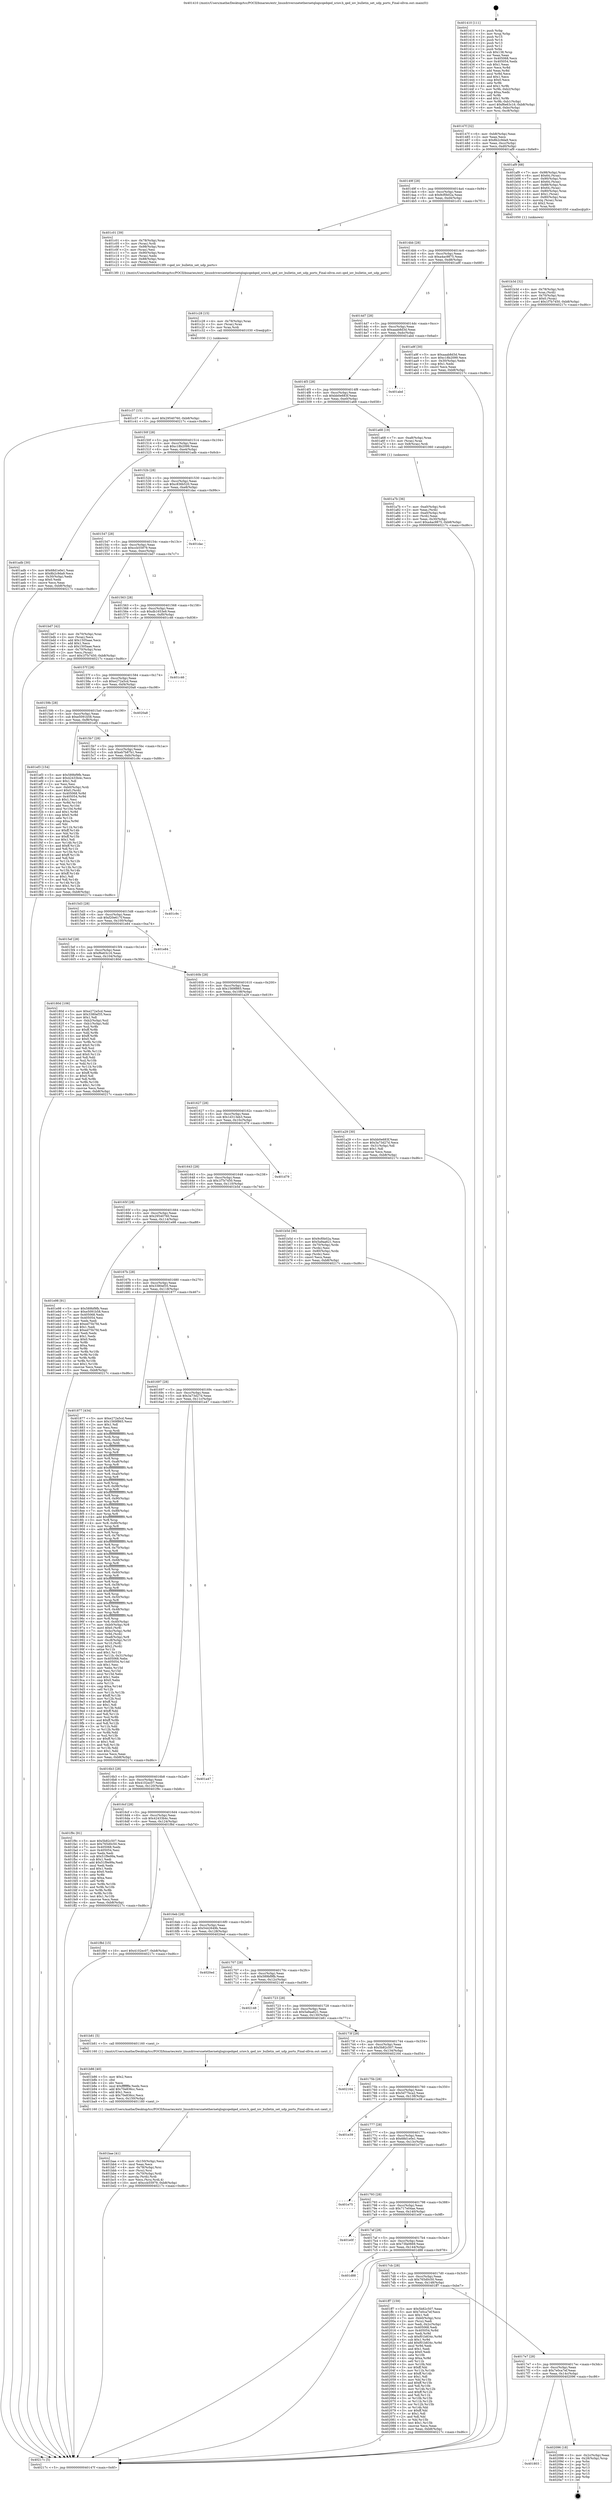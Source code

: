 digraph "0x401410" {
  label = "0x401410 (/mnt/c/Users/mathe/Desktop/tcc/POCII/binaries/extr_linuxdriversnetethernetqlogicqedqed_sriov.h_qed_iov_bulletin_set_udp_ports_Final-ollvm.out::main(0))"
  labelloc = "t"
  node[shape=record]

  Entry [label="",width=0.3,height=0.3,shape=circle,fillcolor=black,style=filled]
  "0x40147f" [label="{
     0x40147f [32]\l
     | [instrs]\l
     &nbsp;&nbsp;0x40147f \<+6\>: mov -0xb8(%rbp),%eax\l
     &nbsp;&nbsp;0x401485 \<+2\>: mov %eax,%ecx\l
     &nbsp;&nbsp;0x401487 \<+6\>: sub $0x8b2c9da9,%ecx\l
     &nbsp;&nbsp;0x40148d \<+6\>: mov %eax,-0xcc(%rbp)\l
     &nbsp;&nbsp;0x401493 \<+6\>: mov %ecx,-0xd0(%rbp)\l
     &nbsp;&nbsp;0x401499 \<+6\>: je 0000000000401af9 \<main+0x6e9\>\l
  }"]
  "0x401af9" [label="{
     0x401af9 [68]\l
     | [instrs]\l
     &nbsp;&nbsp;0x401af9 \<+7\>: mov -0x98(%rbp),%rax\l
     &nbsp;&nbsp;0x401b00 \<+6\>: movl $0x64,(%rax)\l
     &nbsp;&nbsp;0x401b06 \<+7\>: mov -0x90(%rbp),%rax\l
     &nbsp;&nbsp;0x401b0d \<+6\>: movl $0x64,(%rax)\l
     &nbsp;&nbsp;0x401b13 \<+7\>: mov -0x88(%rbp),%rax\l
     &nbsp;&nbsp;0x401b1a \<+6\>: movl $0x64,(%rax)\l
     &nbsp;&nbsp;0x401b20 \<+4\>: mov -0x80(%rbp),%rax\l
     &nbsp;&nbsp;0x401b24 \<+6\>: movl $0x1,(%rax)\l
     &nbsp;&nbsp;0x401b2a \<+4\>: mov -0x80(%rbp),%rax\l
     &nbsp;&nbsp;0x401b2e \<+3\>: movslq (%rax),%rax\l
     &nbsp;&nbsp;0x401b31 \<+4\>: shl $0x2,%rax\l
     &nbsp;&nbsp;0x401b35 \<+3\>: mov %rax,%rdi\l
     &nbsp;&nbsp;0x401b38 \<+5\>: call 0000000000401050 \<malloc@plt\>\l
     | [calls]\l
     &nbsp;&nbsp;0x401050 \{1\} (unknown)\l
  }"]
  "0x40149f" [label="{
     0x40149f [28]\l
     | [instrs]\l
     &nbsp;&nbsp;0x40149f \<+5\>: jmp 00000000004014a4 \<main+0x94\>\l
     &nbsp;&nbsp;0x4014a4 \<+6\>: mov -0xcc(%rbp),%eax\l
     &nbsp;&nbsp;0x4014aa \<+5\>: sub $0x9cf0b02a,%eax\l
     &nbsp;&nbsp;0x4014af \<+6\>: mov %eax,-0xd4(%rbp)\l
     &nbsp;&nbsp;0x4014b5 \<+6\>: je 0000000000401c01 \<main+0x7f1\>\l
  }"]
  Exit [label="",width=0.3,height=0.3,shape=circle,fillcolor=black,style=filled,peripheries=2]
  "0x401c01" [label="{
     0x401c01 [39]\l
     | [instrs]\l
     &nbsp;&nbsp;0x401c01 \<+4\>: mov -0x78(%rbp),%rax\l
     &nbsp;&nbsp;0x401c05 \<+3\>: mov (%rax),%rdi\l
     &nbsp;&nbsp;0x401c08 \<+7\>: mov -0x98(%rbp),%rax\l
     &nbsp;&nbsp;0x401c0f \<+2\>: mov (%rax),%esi\l
     &nbsp;&nbsp;0x401c11 \<+7\>: mov -0x90(%rbp),%rax\l
     &nbsp;&nbsp;0x401c18 \<+2\>: mov (%rax),%edx\l
     &nbsp;&nbsp;0x401c1a \<+7\>: mov -0x88(%rbp),%rax\l
     &nbsp;&nbsp;0x401c21 \<+2\>: mov (%rax),%ecx\l
     &nbsp;&nbsp;0x401c23 \<+5\>: call 00000000004013f0 \<qed_iov_bulletin_set_udp_ports\>\l
     | [calls]\l
     &nbsp;&nbsp;0x4013f0 \{1\} (/mnt/c/Users/mathe/Desktop/tcc/POCII/binaries/extr_linuxdriversnetethernetqlogicqedqed_sriov.h_qed_iov_bulletin_set_udp_ports_Final-ollvm.out::qed_iov_bulletin_set_udp_ports)\l
  }"]
  "0x4014bb" [label="{
     0x4014bb [28]\l
     | [instrs]\l
     &nbsp;&nbsp;0x4014bb \<+5\>: jmp 00000000004014c0 \<main+0xb0\>\l
     &nbsp;&nbsp;0x4014c0 \<+6\>: mov -0xcc(%rbp),%eax\l
     &nbsp;&nbsp;0x4014c6 \<+5\>: sub $0xa4ac9875,%eax\l
     &nbsp;&nbsp;0x4014cb \<+6\>: mov %eax,-0xd8(%rbp)\l
     &nbsp;&nbsp;0x4014d1 \<+6\>: je 0000000000401a9f \<main+0x68f\>\l
  }"]
  "0x401803" [label="{
     0x401803\l
  }", style=dashed]
  "0x401a9f" [label="{
     0x401a9f [30]\l
     | [instrs]\l
     &nbsp;&nbsp;0x401a9f \<+5\>: mov $0xaaab8d3d,%eax\l
     &nbsp;&nbsp;0x401aa4 \<+5\>: mov $0xc18b2099,%ecx\l
     &nbsp;&nbsp;0x401aa9 \<+3\>: mov -0x30(%rbp),%edx\l
     &nbsp;&nbsp;0x401aac \<+3\>: cmp $0x1,%edx\l
     &nbsp;&nbsp;0x401aaf \<+3\>: cmovl %ecx,%eax\l
     &nbsp;&nbsp;0x401ab2 \<+6\>: mov %eax,-0xb8(%rbp)\l
     &nbsp;&nbsp;0x401ab8 \<+5\>: jmp 000000000040217c \<main+0xd6c\>\l
  }"]
  "0x4014d7" [label="{
     0x4014d7 [28]\l
     | [instrs]\l
     &nbsp;&nbsp;0x4014d7 \<+5\>: jmp 00000000004014dc \<main+0xcc\>\l
     &nbsp;&nbsp;0x4014dc \<+6\>: mov -0xcc(%rbp),%eax\l
     &nbsp;&nbsp;0x4014e2 \<+5\>: sub $0xaaab8d3d,%eax\l
     &nbsp;&nbsp;0x4014e7 \<+6\>: mov %eax,-0xdc(%rbp)\l
     &nbsp;&nbsp;0x4014ed \<+6\>: je 0000000000401abd \<main+0x6ad\>\l
  }"]
  "0x402096" [label="{
     0x402096 [18]\l
     | [instrs]\l
     &nbsp;&nbsp;0x402096 \<+3\>: mov -0x2c(%rbp),%eax\l
     &nbsp;&nbsp;0x402099 \<+4\>: lea -0x28(%rbp),%rsp\l
     &nbsp;&nbsp;0x40209d \<+1\>: pop %rbx\l
     &nbsp;&nbsp;0x40209e \<+2\>: pop %r12\l
     &nbsp;&nbsp;0x4020a0 \<+2\>: pop %r13\l
     &nbsp;&nbsp;0x4020a2 \<+2\>: pop %r14\l
     &nbsp;&nbsp;0x4020a4 \<+2\>: pop %r15\l
     &nbsp;&nbsp;0x4020a6 \<+1\>: pop %rbp\l
     &nbsp;&nbsp;0x4020a7 \<+1\>: ret\l
  }"]
  "0x401abd" [label="{
     0x401abd\l
  }", style=dashed]
  "0x4014f3" [label="{
     0x4014f3 [28]\l
     | [instrs]\l
     &nbsp;&nbsp;0x4014f3 \<+5\>: jmp 00000000004014f8 \<main+0xe8\>\l
     &nbsp;&nbsp;0x4014f8 \<+6\>: mov -0xcc(%rbp),%eax\l
     &nbsp;&nbsp;0x4014fe \<+5\>: sub $0xbb0e683f,%eax\l
     &nbsp;&nbsp;0x401503 \<+6\>: mov %eax,-0xe0(%rbp)\l
     &nbsp;&nbsp;0x401509 \<+6\>: je 0000000000401a68 \<main+0x658\>\l
  }"]
  "0x4017e7" [label="{
     0x4017e7 [28]\l
     | [instrs]\l
     &nbsp;&nbsp;0x4017e7 \<+5\>: jmp 00000000004017ec \<main+0x3dc\>\l
     &nbsp;&nbsp;0x4017ec \<+6\>: mov -0xcc(%rbp),%eax\l
     &nbsp;&nbsp;0x4017f2 \<+5\>: sub $0x7e0ca7ef,%eax\l
     &nbsp;&nbsp;0x4017f7 \<+6\>: mov %eax,-0x14c(%rbp)\l
     &nbsp;&nbsp;0x4017fd \<+6\>: je 0000000000402096 \<main+0xc86\>\l
  }"]
  "0x401a68" [label="{
     0x401a68 [19]\l
     | [instrs]\l
     &nbsp;&nbsp;0x401a68 \<+7\>: mov -0xa8(%rbp),%rax\l
     &nbsp;&nbsp;0x401a6f \<+3\>: mov (%rax),%rax\l
     &nbsp;&nbsp;0x401a72 \<+4\>: mov 0x8(%rax),%rdi\l
     &nbsp;&nbsp;0x401a76 \<+5\>: call 0000000000401060 \<atoi@plt\>\l
     | [calls]\l
     &nbsp;&nbsp;0x401060 \{1\} (unknown)\l
  }"]
  "0x40150f" [label="{
     0x40150f [28]\l
     | [instrs]\l
     &nbsp;&nbsp;0x40150f \<+5\>: jmp 0000000000401514 \<main+0x104\>\l
     &nbsp;&nbsp;0x401514 \<+6\>: mov -0xcc(%rbp),%eax\l
     &nbsp;&nbsp;0x40151a \<+5\>: sub $0xc18b2099,%eax\l
     &nbsp;&nbsp;0x40151f \<+6\>: mov %eax,-0xe4(%rbp)\l
     &nbsp;&nbsp;0x401525 \<+6\>: je 0000000000401adb \<main+0x6cb\>\l
  }"]
  "0x401ff7" [label="{
     0x401ff7 [159]\l
     | [instrs]\l
     &nbsp;&nbsp;0x401ff7 \<+5\>: mov $0x5b82c507,%eax\l
     &nbsp;&nbsp;0x401ffc \<+5\>: mov $0x7e0ca7ef,%ecx\l
     &nbsp;&nbsp;0x402001 \<+2\>: mov $0x1,%dl\l
     &nbsp;&nbsp;0x402003 \<+7\>: mov -0xb0(%rbp),%rsi\l
     &nbsp;&nbsp;0x40200a \<+2\>: mov (%rsi),%edi\l
     &nbsp;&nbsp;0x40200c \<+3\>: mov %edi,-0x2c(%rbp)\l
     &nbsp;&nbsp;0x40200f \<+7\>: mov 0x405068,%edi\l
     &nbsp;&nbsp;0x402016 \<+8\>: mov 0x405054,%r8d\l
     &nbsp;&nbsp;0x40201e \<+3\>: mov %edi,%r9d\l
     &nbsp;&nbsp;0x402021 \<+7\>: sub $0xf01b834c,%r9d\l
     &nbsp;&nbsp;0x402028 \<+4\>: sub $0x1,%r9d\l
     &nbsp;&nbsp;0x40202c \<+7\>: add $0xf01b834c,%r9d\l
     &nbsp;&nbsp;0x402033 \<+4\>: imul %r9d,%edi\l
     &nbsp;&nbsp;0x402037 \<+3\>: and $0x1,%edi\l
     &nbsp;&nbsp;0x40203a \<+3\>: cmp $0x0,%edi\l
     &nbsp;&nbsp;0x40203d \<+4\>: sete %r10b\l
     &nbsp;&nbsp;0x402041 \<+4\>: cmp $0xa,%r8d\l
     &nbsp;&nbsp;0x402045 \<+4\>: setl %r11b\l
     &nbsp;&nbsp;0x402049 \<+3\>: mov %r10b,%bl\l
     &nbsp;&nbsp;0x40204c \<+3\>: xor $0xff,%bl\l
     &nbsp;&nbsp;0x40204f \<+3\>: mov %r11b,%r14b\l
     &nbsp;&nbsp;0x402052 \<+4\>: xor $0xff,%r14b\l
     &nbsp;&nbsp;0x402056 \<+3\>: xor $0x1,%dl\l
     &nbsp;&nbsp;0x402059 \<+3\>: mov %bl,%r15b\l
     &nbsp;&nbsp;0x40205c \<+4\>: and $0xff,%r15b\l
     &nbsp;&nbsp;0x402060 \<+3\>: and %dl,%r10b\l
     &nbsp;&nbsp;0x402063 \<+3\>: mov %r14b,%r12b\l
     &nbsp;&nbsp;0x402066 \<+4\>: and $0xff,%r12b\l
     &nbsp;&nbsp;0x40206a \<+3\>: and %dl,%r11b\l
     &nbsp;&nbsp;0x40206d \<+3\>: or %r10b,%r15b\l
     &nbsp;&nbsp;0x402070 \<+3\>: or %r11b,%r12b\l
     &nbsp;&nbsp;0x402073 \<+3\>: xor %r12b,%r15b\l
     &nbsp;&nbsp;0x402076 \<+3\>: or %r14b,%bl\l
     &nbsp;&nbsp;0x402079 \<+3\>: xor $0xff,%bl\l
     &nbsp;&nbsp;0x40207c \<+3\>: or $0x1,%dl\l
     &nbsp;&nbsp;0x40207f \<+2\>: and %dl,%bl\l
     &nbsp;&nbsp;0x402081 \<+3\>: or %bl,%r15b\l
     &nbsp;&nbsp;0x402084 \<+4\>: test $0x1,%r15b\l
     &nbsp;&nbsp;0x402088 \<+3\>: cmovne %ecx,%eax\l
     &nbsp;&nbsp;0x40208b \<+6\>: mov %eax,-0xb8(%rbp)\l
     &nbsp;&nbsp;0x402091 \<+5\>: jmp 000000000040217c \<main+0xd6c\>\l
  }"]
  "0x401adb" [label="{
     0x401adb [30]\l
     | [instrs]\l
     &nbsp;&nbsp;0x401adb \<+5\>: mov $0x68d1e0e1,%eax\l
     &nbsp;&nbsp;0x401ae0 \<+5\>: mov $0x8b2c9da9,%ecx\l
     &nbsp;&nbsp;0x401ae5 \<+3\>: mov -0x30(%rbp),%edx\l
     &nbsp;&nbsp;0x401ae8 \<+3\>: cmp $0x0,%edx\l
     &nbsp;&nbsp;0x401aeb \<+3\>: cmove %ecx,%eax\l
     &nbsp;&nbsp;0x401aee \<+6\>: mov %eax,-0xb8(%rbp)\l
     &nbsp;&nbsp;0x401af4 \<+5\>: jmp 000000000040217c \<main+0xd6c\>\l
  }"]
  "0x40152b" [label="{
     0x40152b [28]\l
     | [instrs]\l
     &nbsp;&nbsp;0x40152b \<+5\>: jmp 0000000000401530 \<main+0x120\>\l
     &nbsp;&nbsp;0x401530 \<+6\>: mov -0xcc(%rbp),%eax\l
     &nbsp;&nbsp;0x401536 \<+5\>: sub $0xc836b520,%eax\l
     &nbsp;&nbsp;0x40153b \<+6\>: mov %eax,-0xe8(%rbp)\l
     &nbsp;&nbsp;0x401541 \<+6\>: je 0000000000401dac \<main+0x99c\>\l
  }"]
  "0x4017cb" [label="{
     0x4017cb [28]\l
     | [instrs]\l
     &nbsp;&nbsp;0x4017cb \<+5\>: jmp 00000000004017d0 \<main+0x3c0\>\l
     &nbsp;&nbsp;0x4017d0 \<+6\>: mov -0xcc(%rbp),%eax\l
     &nbsp;&nbsp;0x4017d6 \<+5\>: sub $0x765d0c50,%eax\l
     &nbsp;&nbsp;0x4017db \<+6\>: mov %eax,-0x148(%rbp)\l
     &nbsp;&nbsp;0x4017e1 \<+6\>: je 0000000000401ff7 \<main+0xbe7\>\l
  }"]
  "0x401dac" [label="{
     0x401dac\l
  }", style=dashed]
  "0x401547" [label="{
     0x401547 [28]\l
     | [instrs]\l
     &nbsp;&nbsp;0x401547 \<+5\>: jmp 000000000040154c \<main+0x13c\>\l
     &nbsp;&nbsp;0x40154c \<+6\>: mov -0xcc(%rbp),%eax\l
     &nbsp;&nbsp;0x401552 \<+5\>: sub $0xccb55979,%eax\l
     &nbsp;&nbsp;0x401557 \<+6\>: mov %eax,-0xec(%rbp)\l
     &nbsp;&nbsp;0x40155d \<+6\>: je 0000000000401bd7 \<main+0x7c7\>\l
  }"]
  "0x401d88" [label="{
     0x401d88\l
  }", style=dashed]
  "0x401bd7" [label="{
     0x401bd7 [42]\l
     | [instrs]\l
     &nbsp;&nbsp;0x401bd7 \<+4\>: mov -0x70(%rbp),%rax\l
     &nbsp;&nbsp;0x401bdb \<+2\>: mov (%rax),%ecx\l
     &nbsp;&nbsp;0x401bdd \<+6\>: add $0x1505aae,%ecx\l
     &nbsp;&nbsp;0x401be3 \<+3\>: add $0x1,%ecx\l
     &nbsp;&nbsp;0x401be6 \<+6\>: sub $0x1505aae,%ecx\l
     &nbsp;&nbsp;0x401bec \<+4\>: mov -0x70(%rbp),%rax\l
     &nbsp;&nbsp;0x401bf0 \<+2\>: mov %ecx,(%rax)\l
     &nbsp;&nbsp;0x401bf2 \<+10\>: movl $0x1f7b7450,-0xb8(%rbp)\l
     &nbsp;&nbsp;0x401bfc \<+5\>: jmp 000000000040217c \<main+0xd6c\>\l
  }"]
  "0x401563" [label="{
     0x401563 [28]\l
     | [instrs]\l
     &nbsp;&nbsp;0x401563 \<+5\>: jmp 0000000000401568 \<main+0x158\>\l
     &nbsp;&nbsp;0x401568 \<+6\>: mov -0xcc(%rbp),%eax\l
     &nbsp;&nbsp;0x40156e \<+5\>: sub $0xdb1653e9,%eax\l
     &nbsp;&nbsp;0x401573 \<+6\>: mov %eax,-0xf0(%rbp)\l
     &nbsp;&nbsp;0x401579 \<+6\>: je 0000000000401c46 \<main+0x836\>\l
  }"]
  "0x4017af" [label="{
     0x4017af [28]\l
     | [instrs]\l
     &nbsp;&nbsp;0x4017af \<+5\>: jmp 00000000004017b4 \<main+0x3a4\>\l
     &nbsp;&nbsp;0x4017b4 \<+6\>: mov -0xcc(%rbp),%eax\l
     &nbsp;&nbsp;0x4017ba \<+5\>: sub $0x73fa0669,%eax\l
     &nbsp;&nbsp;0x4017bf \<+6\>: mov %eax,-0x144(%rbp)\l
     &nbsp;&nbsp;0x4017c5 \<+6\>: je 0000000000401d88 \<main+0x978\>\l
  }"]
  "0x401c46" [label="{
     0x401c46\l
  }", style=dashed]
  "0x40157f" [label="{
     0x40157f [28]\l
     | [instrs]\l
     &nbsp;&nbsp;0x40157f \<+5\>: jmp 0000000000401584 \<main+0x174\>\l
     &nbsp;&nbsp;0x401584 \<+6\>: mov -0xcc(%rbp),%eax\l
     &nbsp;&nbsp;0x40158a \<+5\>: sub $0xe272a5cd,%eax\l
     &nbsp;&nbsp;0x40158f \<+6\>: mov %eax,-0xf4(%rbp)\l
     &nbsp;&nbsp;0x401595 \<+6\>: je 00000000004020a8 \<main+0xc98\>\l
  }"]
  "0x401e0f" [label="{
     0x401e0f\l
  }", style=dashed]
  "0x4020a8" [label="{
     0x4020a8\l
  }", style=dashed]
  "0x40159b" [label="{
     0x40159b [28]\l
     | [instrs]\l
     &nbsp;&nbsp;0x40159b \<+5\>: jmp 00000000004015a0 \<main+0x190\>\l
     &nbsp;&nbsp;0x4015a0 \<+6\>: mov -0xcc(%rbp),%eax\l
     &nbsp;&nbsp;0x4015a6 \<+5\>: sub $0xe5091b58,%eax\l
     &nbsp;&nbsp;0x4015ab \<+6\>: mov %eax,-0xf8(%rbp)\l
     &nbsp;&nbsp;0x4015b1 \<+6\>: je 0000000000401ef3 \<main+0xae3\>\l
  }"]
  "0x401793" [label="{
     0x401793 [28]\l
     | [instrs]\l
     &nbsp;&nbsp;0x401793 \<+5\>: jmp 0000000000401798 \<main+0x388\>\l
     &nbsp;&nbsp;0x401798 \<+6\>: mov -0xcc(%rbp),%eax\l
     &nbsp;&nbsp;0x40179e \<+5\>: sub $0x717e04ae,%eax\l
     &nbsp;&nbsp;0x4017a3 \<+6\>: mov %eax,-0x140(%rbp)\l
     &nbsp;&nbsp;0x4017a9 \<+6\>: je 0000000000401e0f \<main+0x9ff\>\l
  }"]
  "0x401ef3" [label="{
     0x401ef3 [154]\l
     | [instrs]\l
     &nbsp;&nbsp;0x401ef3 \<+5\>: mov $0x589bf9fb,%eax\l
     &nbsp;&nbsp;0x401ef8 \<+5\>: mov $0x42433b4c,%ecx\l
     &nbsp;&nbsp;0x401efd \<+2\>: mov $0x1,%dl\l
     &nbsp;&nbsp;0x401eff \<+2\>: xor %esi,%esi\l
     &nbsp;&nbsp;0x401f01 \<+7\>: mov -0xb0(%rbp),%rdi\l
     &nbsp;&nbsp;0x401f08 \<+6\>: movl $0x0,(%rdi)\l
     &nbsp;&nbsp;0x401f0e \<+8\>: mov 0x405068,%r8d\l
     &nbsp;&nbsp;0x401f16 \<+8\>: mov 0x405054,%r9d\l
     &nbsp;&nbsp;0x401f1e \<+3\>: sub $0x1,%esi\l
     &nbsp;&nbsp;0x401f21 \<+3\>: mov %r8d,%r10d\l
     &nbsp;&nbsp;0x401f24 \<+3\>: add %esi,%r10d\l
     &nbsp;&nbsp;0x401f27 \<+4\>: imul %r10d,%r8d\l
     &nbsp;&nbsp;0x401f2b \<+4\>: and $0x1,%r8d\l
     &nbsp;&nbsp;0x401f2f \<+4\>: cmp $0x0,%r8d\l
     &nbsp;&nbsp;0x401f33 \<+4\>: sete %r11b\l
     &nbsp;&nbsp;0x401f37 \<+4\>: cmp $0xa,%r9d\l
     &nbsp;&nbsp;0x401f3b \<+3\>: setl %bl\l
     &nbsp;&nbsp;0x401f3e \<+3\>: mov %r11b,%r14b\l
     &nbsp;&nbsp;0x401f41 \<+4\>: xor $0xff,%r14b\l
     &nbsp;&nbsp;0x401f45 \<+3\>: mov %bl,%r15b\l
     &nbsp;&nbsp;0x401f48 \<+4\>: xor $0xff,%r15b\l
     &nbsp;&nbsp;0x401f4c \<+3\>: xor $0x1,%dl\l
     &nbsp;&nbsp;0x401f4f \<+3\>: mov %r14b,%r12b\l
     &nbsp;&nbsp;0x401f52 \<+4\>: and $0xff,%r12b\l
     &nbsp;&nbsp;0x401f56 \<+3\>: and %dl,%r11b\l
     &nbsp;&nbsp;0x401f59 \<+3\>: mov %r15b,%r13b\l
     &nbsp;&nbsp;0x401f5c \<+4\>: and $0xff,%r13b\l
     &nbsp;&nbsp;0x401f60 \<+2\>: and %dl,%bl\l
     &nbsp;&nbsp;0x401f62 \<+3\>: or %r11b,%r12b\l
     &nbsp;&nbsp;0x401f65 \<+3\>: or %bl,%r13b\l
     &nbsp;&nbsp;0x401f68 \<+3\>: xor %r13b,%r12b\l
     &nbsp;&nbsp;0x401f6b \<+3\>: or %r15b,%r14b\l
     &nbsp;&nbsp;0x401f6e \<+4\>: xor $0xff,%r14b\l
     &nbsp;&nbsp;0x401f72 \<+3\>: or $0x1,%dl\l
     &nbsp;&nbsp;0x401f75 \<+3\>: and %dl,%r14b\l
     &nbsp;&nbsp;0x401f78 \<+3\>: or %r14b,%r12b\l
     &nbsp;&nbsp;0x401f7b \<+4\>: test $0x1,%r12b\l
     &nbsp;&nbsp;0x401f7f \<+3\>: cmovne %ecx,%eax\l
     &nbsp;&nbsp;0x401f82 \<+6\>: mov %eax,-0xb8(%rbp)\l
     &nbsp;&nbsp;0x401f88 \<+5\>: jmp 000000000040217c \<main+0xd6c\>\l
  }"]
  "0x4015b7" [label="{
     0x4015b7 [28]\l
     | [instrs]\l
     &nbsp;&nbsp;0x4015b7 \<+5\>: jmp 00000000004015bc \<main+0x1ac\>\l
     &nbsp;&nbsp;0x4015bc \<+6\>: mov -0xcc(%rbp),%eax\l
     &nbsp;&nbsp;0x4015c2 \<+5\>: sub $0xeb7b87b1,%eax\l
     &nbsp;&nbsp;0x4015c7 \<+6\>: mov %eax,-0xfc(%rbp)\l
     &nbsp;&nbsp;0x4015cd \<+6\>: je 0000000000401c9c \<main+0x88c\>\l
  }"]
  "0x401e75" [label="{
     0x401e75\l
  }", style=dashed]
  "0x401c9c" [label="{
     0x401c9c\l
  }", style=dashed]
  "0x4015d3" [label="{
     0x4015d3 [28]\l
     | [instrs]\l
     &nbsp;&nbsp;0x4015d3 \<+5\>: jmp 00000000004015d8 \<main+0x1c8\>\l
     &nbsp;&nbsp;0x4015d8 \<+6\>: mov -0xcc(%rbp),%eax\l
     &nbsp;&nbsp;0x4015de \<+5\>: sub $0xf20e617f,%eax\l
     &nbsp;&nbsp;0x4015e3 \<+6\>: mov %eax,-0x100(%rbp)\l
     &nbsp;&nbsp;0x4015e9 \<+6\>: je 0000000000401e84 \<main+0xa74\>\l
  }"]
  "0x401777" [label="{
     0x401777 [28]\l
     | [instrs]\l
     &nbsp;&nbsp;0x401777 \<+5\>: jmp 000000000040177c \<main+0x36c\>\l
     &nbsp;&nbsp;0x40177c \<+6\>: mov -0xcc(%rbp),%eax\l
     &nbsp;&nbsp;0x401782 \<+5\>: sub $0x68d1e0e1,%eax\l
     &nbsp;&nbsp;0x401787 \<+6\>: mov %eax,-0x13c(%rbp)\l
     &nbsp;&nbsp;0x40178d \<+6\>: je 0000000000401e75 \<main+0xa65\>\l
  }"]
  "0x401e84" [label="{
     0x401e84\l
  }", style=dashed]
  "0x4015ef" [label="{
     0x4015ef [28]\l
     | [instrs]\l
     &nbsp;&nbsp;0x4015ef \<+5\>: jmp 00000000004015f4 \<main+0x1e4\>\l
     &nbsp;&nbsp;0x4015f4 \<+6\>: mov -0xcc(%rbp),%eax\l
     &nbsp;&nbsp;0x4015fa \<+5\>: sub $0xf6e63c16,%eax\l
     &nbsp;&nbsp;0x4015ff \<+6\>: mov %eax,-0x104(%rbp)\l
     &nbsp;&nbsp;0x401605 \<+6\>: je 000000000040180d \<main+0x3fd\>\l
  }"]
  "0x401e39" [label="{
     0x401e39\l
  }", style=dashed]
  "0x40180d" [label="{
     0x40180d [106]\l
     | [instrs]\l
     &nbsp;&nbsp;0x40180d \<+5\>: mov $0xe272a5cd,%eax\l
     &nbsp;&nbsp;0x401812 \<+5\>: mov $0x3380ef35,%ecx\l
     &nbsp;&nbsp;0x401817 \<+2\>: mov $0x1,%dl\l
     &nbsp;&nbsp;0x401819 \<+7\>: mov -0xb2(%rbp),%sil\l
     &nbsp;&nbsp;0x401820 \<+7\>: mov -0xb1(%rbp),%dil\l
     &nbsp;&nbsp;0x401827 \<+3\>: mov %sil,%r8b\l
     &nbsp;&nbsp;0x40182a \<+4\>: xor $0xff,%r8b\l
     &nbsp;&nbsp;0x40182e \<+3\>: mov %dil,%r9b\l
     &nbsp;&nbsp;0x401831 \<+4\>: xor $0xff,%r9b\l
     &nbsp;&nbsp;0x401835 \<+3\>: xor $0x0,%dl\l
     &nbsp;&nbsp;0x401838 \<+3\>: mov %r8b,%r10b\l
     &nbsp;&nbsp;0x40183b \<+4\>: and $0x0,%r10b\l
     &nbsp;&nbsp;0x40183f \<+3\>: and %dl,%sil\l
     &nbsp;&nbsp;0x401842 \<+3\>: mov %r9b,%r11b\l
     &nbsp;&nbsp;0x401845 \<+4\>: and $0x0,%r11b\l
     &nbsp;&nbsp;0x401849 \<+3\>: and %dl,%dil\l
     &nbsp;&nbsp;0x40184c \<+3\>: or %sil,%r10b\l
     &nbsp;&nbsp;0x40184f \<+3\>: or %dil,%r11b\l
     &nbsp;&nbsp;0x401852 \<+3\>: xor %r11b,%r10b\l
     &nbsp;&nbsp;0x401855 \<+3\>: or %r9b,%r8b\l
     &nbsp;&nbsp;0x401858 \<+4\>: xor $0xff,%r8b\l
     &nbsp;&nbsp;0x40185c \<+3\>: or $0x0,%dl\l
     &nbsp;&nbsp;0x40185f \<+3\>: and %dl,%r8b\l
     &nbsp;&nbsp;0x401862 \<+3\>: or %r8b,%r10b\l
     &nbsp;&nbsp;0x401865 \<+4\>: test $0x1,%r10b\l
     &nbsp;&nbsp;0x401869 \<+3\>: cmovne %ecx,%eax\l
     &nbsp;&nbsp;0x40186c \<+6\>: mov %eax,-0xb8(%rbp)\l
     &nbsp;&nbsp;0x401872 \<+5\>: jmp 000000000040217c \<main+0xd6c\>\l
  }"]
  "0x40160b" [label="{
     0x40160b [28]\l
     | [instrs]\l
     &nbsp;&nbsp;0x40160b \<+5\>: jmp 0000000000401610 \<main+0x200\>\l
     &nbsp;&nbsp;0x401610 \<+6\>: mov -0xcc(%rbp),%eax\l
     &nbsp;&nbsp;0x401616 \<+5\>: sub $0x1569f865,%eax\l
     &nbsp;&nbsp;0x40161b \<+6\>: mov %eax,-0x108(%rbp)\l
     &nbsp;&nbsp;0x401621 \<+6\>: je 0000000000401a29 \<main+0x619\>\l
  }"]
  "0x40217c" [label="{
     0x40217c [5]\l
     | [instrs]\l
     &nbsp;&nbsp;0x40217c \<+5\>: jmp 000000000040147f \<main+0x6f\>\l
  }"]
  "0x401410" [label="{
     0x401410 [111]\l
     | [instrs]\l
     &nbsp;&nbsp;0x401410 \<+1\>: push %rbp\l
     &nbsp;&nbsp;0x401411 \<+3\>: mov %rsp,%rbp\l
     &nbsp;&nbsp;0x401414 \<+2\>: push %r15\l
     &nbsp;&nbsp;0x401416 \<+2\>: push %r14\l
     &nbsp;&nbsp;0x401418 \<+2\>: push %r13\l
     &nbsp;&nbsp;0x40141a \<+2\>: push %r12\l
     &nbsp;&nbsp;0x40141c \<+1\>: push %rbx\l
     &nbsp;&nbsp;0x40141d \<+7\>: sub $0x138,%rsp\l
     &nbsp;&nbsp;0x401424 \<+2\>: xor %eax,%eax\l
     &nbsp;&nbsp;0x401426 \<+7\>: mov 0x405068,%ecx\l
     &nbsp;&nbsp;0x40142d \<+7\>: mov 0x405054,%edx\l
     &nbsp;&nbsp;0x401434 \<+3\>: sub $0x1,%eax\l
     &nbsp;&nbsp;0x401437 \<+3\>: mov %ecx,%r8d\l
     &nbsp;&nbsp;0x40143a \<+3\>: add %eax,%r8d\l
     &nbsp;&nbsp;0x40143d \<+4\>: imul %r8d,%ecx\l
     &nbsp;&nbsp;0x401441 \<+3\>: and $0x1,%ecx\l
     &nbsp;&nbsp;0x401444 \<+3\>: cmp $0x0,%ecx\l
     &nbsp;&nbsp;0x401447 \<+4\>: sete %r9b\l
     &nbsp;&nbsp;0x40144b \<+4\>: and $0x1,%r9b\l
     &nbsp;&nbsp;0x40144f \<+7\>: mov %r9b,-0xb2(%rbp)\l
     &nbsp;&nbsp;0x401456 \<+3\>: cmp $0xa,%edx\l
     &nbsp;&nbsp;0x401459 \<+4\>: setl %r9b\l
     &nbsp;&nbsp;0x40145d \<+4\>: and $0x1,%r9b\l
     &nbsp;&nbsp;0x401461 \<+7\>: mov %r9b,-0xb1(%rbp)\l
     &nbsp;&nbsp;0x401468 \<+10\>: movl $0xf6e63c16,-0xb8(%rbp)\l
     &nbsp;&nbsp;0x401472 \<+6\>: mov %edi,-0xbc(%rbp)\l
     &nbsp;&nbsp;0x401478 \<+7\>: mov %rsi,-0xc8(%rbp)\l
  }"]
  "0x40175b" [label="{
     0x40175b [28]\l
     | [instrs]\l
     &nbsp;&nbsp;0x40175b \<+5\>: jmp 0000000000401760 \<main+0x350\>\l
     &nbsp;&nbsp;0x401760 \<+6\>: mov -0xcc(%rbp),%eax\l
     &nbsp;&nbsp;0x401766 \<+5\>: sub $0x5d77bca2,%eax\l
     &nbsp;&nbsp;0x40176b \<+6\>: mov %eax,-0x138(%rbp)\l
     &nbsp;&nbsp;0x401771 \<+6\>: je 0000000000401e39 \<main+0xa29\>\l
  }"]
  "0x401a29" [label="{
     0x401a29 [30]\l
     | [instrs]\l
     &nbsp;&nbsp;0x401a29 \<+5\>: mov $0xbb0e683f,%eax\l
     &nbsp;&nbsp;0x401a2e \<+5\>: mov $0x3a73d27d,%ecx\l
     &nbsp;&nbsp;0x401a33 \<+3\>: mov -0x31(%rbp),%dl\l
     &nbsp;&nbsp;0x401a36 \<+3\>: test $0x1,%dl\l
     &nbsp;&nbsp;0x401a39 \<+3\>: cmovne %ecx,%eax\l
     &nbsp;&nbsp;0x401a3c \<+6\>: mov %eax,-0xb8(%rbp)\l
     &nbsp;&nbsp;0x401a42 \<+5\>: jmp 000000000040217c \<main+0xd6c\>\l
  }"]
  "0x401627" [label="{
     0x401627 [28]\l
     | [instrs]\l
     &nbsp;&nbsp;0x401627 \<+5\>: jmp 000000000040162c \<main+0x21c\>\l
     &nbsp;&nbsp;0x40162c \<+6\>: mov -0xcc(%rbp),%eax\l
     &nbsp;&nbsp;0x401632 \<+5\>: sub $0x1d313eb3,%eax\l
     &nbsp;&nbsp;0x401637 \<+6\>: mov %eax,-0x10c(%rbp)\l
     &nbsp;&nbsp;0x40163d \<+6\>: je 0000000000401d79 \<main+0x969\>\l
  }"]
  "0x402164" [label="{
     0x402164\l
  }", style=dashed]
  "0x401d79" [label="{
     0x401d79\l
  }", style=dashed]
  "0x401643" [label="{
     0x401643 [28]\l
     | [instrs]\l
     &nbsp;&nbsp;0x401643 \<+5\>: jmp 0000000000401648 \<main+0x238\>\l
     &nbsp;&nbsp;0x401648 \<+6\>: mov -0xcc(%rbp),%eax\l
     &nbsp;&nbsp;0x40164e \<+5\>: sub $0x1f7b7450,%eax\l
     &nbsp;&nbsp;0x401653 \<+6\>: mov %eax,-0x110(%rbp)\l
     &nbsp;&nbsp;0x401659 \<+6\>: je 0000000000401b5d \<main+0x74d\>\l
  }"]
  "0x401c37" [label="{
     0x401c37 [15]\l
     | [instrs]\l
     &nbsp;&nbsp;0x401c37 \<+10\>: movl $0x29540760,-0xb8(%rbp)\l
     &nbsp;&nbsp;0x401c41 \<+5\>: jmp 000000000040217c \<main+0xd6c\>\l
  }"]
  "0x401b5d" [label="{
     0x401b5d [36]\l
     | [instrs]\l
     &nbsp;&nbsp;0x401b5d \<+5\>: mov $0x9cf0b02a,%eax\l
     &nbsp;&nbsp;0x401b62 \<+5\>: mov $0x5a9aa621,%ecx\l
     &nbsp;&nbsp;0x401b67 \<+4\>: mov -0x70(%rbp),%rdx\l
     &nbsp;&nbsp;0x401b6b \<+2\>: mov (%rdx),%esi\l
     &nbsp;&nbsp;0x401b6d \<+4\>: mov -0x80(%rbp),%rdx\l
     &nbsp;&nbsp;0x401b71 \<+2\>: cmp (%rdx),%esi\l
     &nbsp;&nbsp;0x401b73 \<+3\>: cmovl %ecx,%eax\l
     &nbsp;&nbsp;0x401b76 \<+6\>: mov %eax,-0xb8(%rbp)\l
     &nbsp;&nbsp;0x401b7c \<+5\>: jmp 000000000040217c \<main+0xd6c\>\l
  }"]
  "0x40165f" [label="{
     0x40165f [28]\l
     | [instrs]\l
     &nbsp;&nbsp;0x40165f \<+5\>: jmp 0000000000401664 \<main+0x254\>\l
     &nbsp;&nbsp;0x401664 \<+6\>: mov -0xcc(%rbp),%eax\l
     &nbsp;&nbsp;0x40166a \<+5\>: sub $0x29540760,%eax\l
     &nbsp;&nbsp;0x40166f \<+6\>: mov %eax,-0x114(%rbp)\l
     &nbsp;&nbsp;0x401675 \<+6\>: je 0000000000401e98 \<main+0xa88\>\l
  }"]
  "0x401c28" [label="{
     0x401c28 [15]\l
     | [instrs]\l
     &nbsp;&nbsp;0x401c28 \<+4\>: mov -0x78(%rbp),%rax\l
     &nbsp;&nbsp;0x401c2c \<+3\>: mov (%rax),%rax\l
     &nbsp;&nbsp;0x401c2f \<+3\>: mov %rax,%rdi\l
     &nbsp;&nbsp;0x401c32 \<+5\>: call 0000000000401030 \<free@plt\>\l
     | [calls]\l
     &nbsp;&nbsp;0x401030 \{1\} (unknown)\l
  }"]
  "0x401e98" [label="{
     0x401e98 [91]\l
     | [instrs]\l
     &nbsp;&nbsp;0x401e98 \<+5\>: mov $0x589bf9fb,%eax\l
     &nbsp;&nbsp;0x401e9d \<+5\>: mov $0xe5091b58,%ecx\l
     &nbsp;&nbsp;0x401ea2 \<+7\>: mov 0x405068,%edx\l
     &nbsp;&nbsp;0x401ea9 \<+7\>: mov 0x405054,%esi\l
     &nbsp;&nbsp;0x401eb0 \<+2\>: mov %edx,%edi\l
     &nbsp;&nbsp;0x401eb2 \<+6\>: add $0xed75b7fd,%edi\l
     &nbsp;&nbsp;0x401eb8 \<+3\>: sub $0x1,%edi\l
     &nbsp;&nbsp;0x401ebb \<+6\>: sub $0xed75b7fd,%edi\l
     &nbsp;&nbsp;0x401ec1 \<+3\>: imul %edi,%edx\l
     &nbsp;&nbsp;0x401ec4 \<+3\>: and $0x1,%edx\l
     &nbsp;&nbsp;0x401ec7 \<+3\>: cmp $0x0,%edx\l
     &nbsp;&nbsp;0x401eca \<+4\>: sete %r8b\l
     &nbsp;&nbsp;0x401ece \<+3\>: cmp $0xa,%esi\l
     &nbsp;&nbsp;0x401ed1 \<+4\>: setl %r9b\l
     &nbsp;&nbsp;0x401ed5 \<+3\>: mov %r8b,%r10b\l
     &nbsp;&nbsp;0x401ed8 \<+3\>: and %r9b,%r10b\l
     &nbsp;&nbsp;0x401edb \<+3\>: xor %r9b,%r8b\l
     &nbsp;&nbsp;0x401ede \<+3\>: or %r8b,%r10b\l
     &nbsp;&nbsp;0x401ee1 \<+4\>: test $0x1,%r10b\l
     &nbsp;&nbsp;0x401ee5 \<+3\>: cmovne %ecx,%eax\l
     &nbsp;&nbsp;0x401ee8 \<+6\>: mov %eax,-0xb8(%rbp)\l
     &nbsp;&nbsp;0x401eee \<+5\>: jmp 000000000040217c \<main+0xd6c\>\l
  }"]
  "0x40167b" [label="{
     0x40167b [28]\l
     | [instrs]\l
     &nbsp;&nbsp;0x40167b \<+5\>: jmp 0000000000401680 \<main+0x270\>\l
     &nbsp;&nbsp;0x401680 \<+6\>: mov -0xcc(%rbp),%eax\l
     &nbsp;&nbsp;0x401686 \<+5\>: sub $0x3380ef35,%eax\l
     &nbsp;&nbsp;0x40168b \<+6\>: mov %eax,-0x118(%rbp)\l
     &nbsp;&nbsp;0x401691 \<+6\>: je 0000000000401877 \<main+0x467\>\l
  }"]
  "0x401bae" [label="{
     0x401bae [41]\l
     | [instrs]\l
     &nbsp;&nbsp;0x401bae \<+6\>: mov -0x150(%rbp),%ecx\l
     &nbsp;&nbsp;0x401bb4 \<+3\>: imul %eax,%ecx\l
     &nbsp;&nbsp;0x401bb7 \<+4\>: mov -0x78(%rbp),%rsi\l
     &nbsp;&nbsp;0x401bbb \<+3\>: mov (%rsi),%rsi\l
     &nbsp;&nbsp;0x401bbe \<+4\>: mov -0x70(%rbp),%rdi\l
     &nbsp;&nbsp;0x401bc2 \<+3\>: movslq (%rdi),%rdi\l
     &nbsp;&nbsp;0x401bc5 \<+3\>: mov %ecx,(%rsi,%rdi,4)\l
     &nbsp;&nbsp;0x401bc8 \<+10\>: movl $0xccb55979,-0xb8(%rbp)\l
     &nbsp;&nbsp;0x401bd2 \<+5\>: jmp 000000000040217c \<main+0xd6c\>\l
  }"]
  "0x401877" [label="{
     0x401877 [434]\l
     | [instrs]\l
     &nbsp;&nbsp;0x401877 \<+5\>: mov $0xe272a5cd,%eax\l
     &nbsp;&nbsp;0x40187c \<+5\>: mov $0x1569f865,%ecx\l
     &nbsp;&nbsp;0x401881 \<+2\>: mov $0x1,%dl\l
     &nbsp;&nbsp;0x401883 \<+2\>: xor %esi,%esi\l
     &nbsp;&nbsp;0x401885 \<+3\>: mov %rsp,%rdi\l
     &nbsp;&nbsp;0x401888 \<+4\>: add $0xfffffffffffffff0,%rdi\l
     &nbsp;&nbsp;0x40188c \<+3\>: mov %rdi,%rsp\l
     &nbsp;&nbsp;0x40188f \<+7\>: mov %rdi,-0xb0(%rbp)\l
     &nbsp;&nbsp;0x401896 \<+3\>: mov %rsp,%rdi\l
     &nbsp;&nbsp;0x401899 \<+4\>: add $0xfffffffffffffff0,%rdi\l
     &nbsp;&nbsp;0x40189d \<+3\>: mov %rdi,%rsp\l
     &nbsp;&nbsp;0x4018a0 \<+3\>: mov %rsp,%r8\l
     &nbsp;&nbsp;0x4018a3 \<+4\>: add $0xfffffffffffffff0,%r8\l
     &nbsp;&nbsp;0x4018a7 \<+3\>: mov %r8,%rsp\l
     &nbsp;&nbsp;0x4018aa \<+7\>: mov %r8,-0xa8(%rbp)\l
     &nbsp;&nbsp;0x4018b1 \<+3\>: mov %rsp,%r8\l
     &nbsp;&nbsp;0x4018b4 \<+4\>: add $0xfffffffffffffff0,%r8\l
     &nbsp;&nbsp;0x4018b8 \<+3\>: mov %r8,%rsp\l
     &nbsp;&nbsp;0x4018bb \<+7\>: mov %r8,-0xa0(%rbp)\l
     &nbsp;&nbsp;0x4018c2 \<+3\>: mov %rsp,%r8\l
     &nbsp;&nbsp;0x4018c5 \<+4\>: add $0xfffffffffffffff0,%r8\l
     &nbsp;&nbsp;0x4018c9 \<+3\>: mov %r8,%rsp\l
     &nbsp;&nbsp;0x4018cc \<+7\>: mov %r8,-0x98(%rbp)\l
     &nbsp;&nbsp;0x4018d3 \<+3\>: mov %rsp,%r8\l
     &nbsp;&nbsp;0x4018d6 \<+4\>: add $0xfffffffffffffff0,%r8\l
     &nbsp;&nbsp;0x4018da \<+3\>: mov %r8,%rsp\l
     &nbsp;&nbsp;0x4018dd \<+7\>: mov %r8,-0x90(%rbp)\l
     &nbsp;&nbsp;0x4018e4 \<+3\>: mov %rsp,%r8\l
     &nbsp;&nbsp;0x4018e7 \<+4\>: add $0xfffffffffffffff0,%r8\l
     &nbsp;&nbsp;0x4018eb \<+3\>: mov %r8,%rsp\l
     &nbsp;&nbsp;0x4018ee \<+7\>: mov %r8,-0x88(%rbp)\l
     &nbsp;&nbsp;0x4018f5 \<+3\>: mov %rsp,%r8\l
     &nbsp;&nbsp;0x4018f8 \<+4\>: add $0xfffffffffffffff0,%r8\l
     &nbsp;&nbsp;0x4018fc \<+3\>: mov %r8,%rsp\l
     &nbsp;&nbsp;0x4018ff \<+4\>: mov %r8,-0x80(%rbp)\l
     &nbsp;&nbsp;0x401903 \<+3\>: mov %rsp,%r8\l
     &nbsp;&nbsp;0x401906 \<+4\>: add $0xfffffffffffffff0,%r8\l
     &nbsp;&nbsp;0x40190a \<+3\>: mov %r8,%rsp\l
     &nbsp;&nbsp;0x40190d \<+4\>: mov %r8,-0x78(%rbp)\l
     &nbsp;&nbsp;0x401911 \<+3\>: mov %rsp,%r8\l
     &nbsp;&nbsp;0x401914 \<+4\>: add $0xfffffffffffffff0,%r8\l
     &nbsp;&nbsp;0x401918 \<+3\>: mov %r8,%rsp\l
     &nbsp;&nbsp;0x40191b \<+4\>: mov %r8,-0x70(%rbp)\l
     &nbsp;&nbsp;0x40191f \<+3\>: mov %rsp,%r8\l
     &nbsp;&nbsp;0x401922 \<+4\>: add $0xfffffffffffffff0,%r8\l
     &nbsp;&nbsp;0x401926 \<+3\>: mov %r8,%rsp\l
     &nbsp;&nbsp;0x401929 \<+4\>: mov %r8,-0x68(%rbp)\l
     &nbsp;&nbsp;0x40192d \<+3\>: mov %rsp,%r8\l
     &nbsp;&nbsp;0x401930 \<+4\>: add $0xfffffffffffffff0,%r8\l
     &nbsp;&nbsp;0x401934 \<+3\>: mov %r8,%rsp\l
     &nbsp;&nbsp;0x401937 \<+4\>: mov %r8,-0x60(%rbp)\l
     &nbsp;&nbsp;0x40193b \<+3\>: mov %rsp,%r8\l
     &nbsp;&nbsp;0x40193e \<+4\>: add $0xfffffffffffffff0,%r8\l
     &nbsp;&nbsp;0x401942 \<+3\>: mov %r8,%rsp\l
     &nbsp;&nbsp;0x401945 \<+4\>: mov %r8,-0x58(%rbp)\l
     &nbsp;&nbsp;0x401949 \<+3\>: mov %rsp,%r8\l
     &nbsp;&nbsp;0x40194c \<+4\>: add $0xfffffffffffffff0,%r8\l
     &nbsp;&nbsp;0x401950 \<+3\>: mov %r8,%rsp\l
     &nbsp;&nbsp;0x401953 \<+4\>: mov %r8,-0x50(%rbp)\l
     &nbsp;&nbsp;0x401957 \<+3\>: mov %rsp,%r8\l
     &nbsp;&nbsp;0x40195a \<+4\>: add $0xfffffffffffffff0,%r8\l
     &nbsp;&nbsp;0x40195e \<+3\>: mov %r8,%rsp\l
     &nbsp;&nbsp;0x401961 \<+4\>: mov %r8,-0x48(%rbp)\l
     &nbsp;&nbsp;0x401965 \<+3\>: mov %rsp,%r8\l
     &nbsp;&nbsp;0x401968 \<+4\>: add $0xfffffffffffffff0,%r8\l
     &nbsp;&nbsp;0x40196c \<+3\>: mov %r8,%rsp\l
     &nbsp;&nbsp;0x40196f \<+4\>: mov %r8,-0x40(%rbp)\l
     &nbsp;&nbsp;0x401973 \<+7\>: mov -0xb0(%rbp),%r8\l
     &nbsp;&nbsp;0x40197a \<+7\>: movl $0x0,(%r8)\l
     &nbsp;&nbsp;0x401981 \<+7\>: mov -0xbc(%rbp),%r9d\l
     &nbsp;&nbsp;0x401988 \<+3\>: mov %r9d,(%rdi)\l
     &nbsp;&nbsp;0x40198b \<+7\>: mov -0xa8(%rbp),%r8\l
     &nbsp;&nbsp;0x401992 \<+7\>: mov -0xc8(%rbp),%r10\l
     &nbsp;&nbsp;0x401999 \<+3\>: mov %r10,(%r8)\l
     &nbsp;&nbsp;0x40199c \<+3\>: cmpl $0x2,(%rdi)\l
     &nbsp;&nbsp;0x40199f \<+4\>: setne %r11b\l
     &nbsp;&nbsp;0x4019a3 \<+4\>: and $0x1,%r11b\l
     &nbsp;&nbsp;0x4019a7 \<+4\>: mov %r11b,-0x31(%rbp)\l
     &nbsp;&nbsp;0x4019ab \<+7\>: mov 0x405068,%ebx\l
     &nbsp;&nbsp;0x4019b2 \<+8\>: mov 0x405054,%r14d\l
     &nbsp;&nbsp;0x4019ba \<+3\>: sub $0x1,%esi\l
     &nbsp;&nbsp;0x4019bd \<+3\>: mov %ebx,%r15d\l
     &nbsp;&nbsp;0x4019c0 \<+3\>: add %esi,%r15d\l
     &nbsp;&nbsp;0x4019c3 \<+4\>: imul %r15d,%ebx\l
     &nbsp;&nbsp;0x4019c7 \<+3\>: and $0x1,%ebx\l
     &nbsp;&nbsp;0x4019ca \<+3\>: cmp $0x0,%ebx\l
     &nbsp;&nbsp;0x4019cd \<+4\>: sete %r11b\l
     &nbsp;&nbsp;0x4019d1 \<+4\>: cmp $0xa,%r14d\l
     &nbsp;&nbsp;0x4019d5 \<+4\>: setl %r12b\l
     &nbsp;&nbsp;0x4019d9 \<+3\>: mov %r11b,%r13b\l
     &nbsp;&nbsp;0x4019dc \<+4\>: xor $0xff,%r13b\l
     &nbsp;&nbsp;0x4019e0 \<+3\>: mov %r12b,%sil\l
     &nbsp;&nbsp;0x4019e3 \<+4\>: xor $0xff,%sil\l
     &nbsp;&nbsp;0x4019e7 \<+3\>: xor $0x1,%dl\l
     &nbsp;&nbsp;0x4019ea \<+3\>: mov %r13b,%dil\l
     &nbsp;&nbsp;0x4019ed \<+4\>: and $0xff,%dil\l
     &nbsp;&nbsp;0x4019f1 \<+3\>: and %dl,%r11b\l
     &nbsp;&nbsp;0x4019f4 \<+3\>: mov %sil,%r8b\l
     &nbsp;&nbsp;0x4019f7 \<+4\>: and $0xff,%r8b\l
     &nbsp;&nbsp;0x4019fb \<+3\>: and %dl,%r12b\l
     &nbsp;&nbsp;0x4019fe \<+3\>: or %r11b,%dil\l
     &nbsp;&nbsp;0x401a01 \<+3\>: or %r12b,%r8b\l
     &nbsp;&nbsp;0x401a04 \<+3\>: xor %r8b,%dil\l
     &nbsp;&nbsp;0x401a07 \<+3\>: or %sil,%r13b\l
     &nbsp;&nbsp;0x401a0a \<+4\>: xor $0xff,%r13b\l
     &nbsp;&nbsp;0x401a0e \<+3\>: or $0x1,%dl\l
     &nbsp;&nbsp;0x401a11 \<+3\>: and %dl,%r13b\l
     &nbsp;&nbsp;0x401a14 \<+3\>: or %r13b,%dil\l
     &nbsp;&nbsp;0x401a17 \<+4\>: test $0x1,%dil\l
     &nbsp;&nbsp;0x401a1b \<+3\>: cmovne %ecx,%eax\l
     &nbsp;&nbsp;0x401a1e \<+6\>: mov %eax,-0xb8(%rbp)\l
     &nbsp;&nbsp;0x401a24 \<+5\>: jmp 000000000040217c \<main+0xd6c\>\l
  }"]
  "0x401697" [label="{
     0x401697 [28]\l
     | [instrs]\l
     &nbsp;&nbsp;0x401697 \<+5\>: jmp 000000000040169c \<main+0x28c\>\l
     &nbsp;&nbsp;0x40169c \<+6\>: mov -0xcc(%rbp),%eax\l
     &nbsp;&nbsp;0x4016a2 \<+5\>: sub $0x3a73d27d,%eax\l
     &nbsp;&nbsp;0x4016a7 \<+6\>: mov %eax,-0x11c(%rbp)\l
     &nbsp;&nbsp;0x4016ad \<+6\>: je 0000000000401a47 \<main+0x637\>\l
  }"]
  "0x401b86" [label="{
     0x401b86 [40]\l
     | [instrs]\l
     &nbsp;&nbsp;0x401b86 \<+5\>: mov $0x2,%ecx\l
     &nbsp;&nbsp;0x401b8b \<+1\>: cltd\l
     &nbsp;&nbsp;0x401b8c \<+2\>: idiv %ecx\l
     &nbsp;&nbsp;0x401b8e \<+6\>: imul $0xfffffffe,%edx,%ecx\l
     &nbsp;&nbsp;0x401b94 \<+6\>: add $0x70e836cc,%ecx\l
     &nbsp;&nbsp;0x401b9a \<+3\>: add $0x1,%ecx\l
     &nbsp;&nbsp;0x401b9d \<+6\>: sub $0x70e836cc,%ecx\l
     &nbsp;&nbsp;0x401ba3 \<+6\>: mov %ecx,-0x150(%rbp)\l
     &nbsp;&nbsp;0x401ba9 \<+5\>: call 0000000000401160 \<next_i\>\l
     | [calls]\l
     &nbsp;&nbsp;0x401160 \{1\} (/mnt/c/Users/mathe/Desktop/tcc/POCII/binaries/extr_linuxdriversnetethernetqlogicqedqed_sriov.h_qed_iov_bulletin_set_udp_ports_Final-ollvm.out::next_i)\l
  }"]
  "0x401a7b" [label="{
     0x401a7b [36]\l
     | [instrs]\l
     &nbsp;&nbsp;0x401a7b \<+7\>: mov -0xa0(%rbp),%rdi\l
     &nbsp;&nbsp;0x401a82 \<+2\>: mov %eax,(%rdi)\l
     &nbsp;&nbsp;0x401a84 \<+7\>: mov -0xa0(%rbp),%rdi\l
     &nbsp;&nbsp;0x401a8b \<+2\>: mov (%rdi),%eax\l
     &nbsp;&nbsp;0x401a8d \<+3\>: mov %eax,-0x30(%rbp)\l
     &nbsp;&nbsp;0x401a90 \<+10\>: movl $0xa4ac9875,-0xb8(%rbp)\l
     &nbsp;&nbsp;0x401a9a \<+5\>: jmp 000000000040217c \<main+0xd6c\>\l
  }"]
  "0x401b3d" [label="{
     0x401b3d [32]\l
     | [instrs]\l
     &nbsp;&nbsp;0x401b3d \<+4\>: mov -0x78(%rbp),%rdi\l
     &nbsp;&nbsp;0x401b41 \<+3\>: mov %rax,(%rdi)\l
     &nbsp;&nbsp;0x401b44 \<+4\>: mov -0x70(%rbp),%rax\l
     &nbsp;&nbsp;0x401b48 \<+6\>: movl $0x0,(%rax)\l
     &nbsp;&nbsp;0x401b4e \<+10\>: movl $0x1f7b7450,-0xb8(%rbp)\l
     &nbsp;&nbsp;0x401b58 \<+5\>: jmp 000000000040217c \<main+0xd6c\>\l
  }"]
  "0x40173f" [label="{
     0x40173f [28]\l
     | [instrs]\l
     &nbsp;&nbsp;0x40173f \<+5\>: jmp 0000000000401744 \<main+0x334\>\l
     &nbsp;&nbsp;0x401744 \<+6\>: mov -0xcc(%rbp),%eax\l
     &nbsp;&nbsp;0x40174a \<+5\>: sub $0x5b82c507,%eax\l
     &nbsp;&nbsp;0x40174f \<+6\>: mov %eax,-0x134(%rbp)\l
     &nbsp;&nbsp;0x401755 \<+6\>: je 0000000000402164 \<main+0xd54\>\l
  }"]
  "0x401a47" [label="{
     0x401a47\l
  }", style=dashed]
  "0x4016b3" [label="{
     0x4016b3 [28]\l
     | [instrs]\l
     &nbsp;&nbsp;0x4016b3 \<+5\>: jmp 00000000004016b8 \<main+0x2a8\>\l
     &nbsp;&nbsp;0x4016b8 \<+6\>: mov -0xcc(%rbp),%eax\l
     &nbsp;&nbsp;0x4016be \<+5\>: sub $0x4102ec07,%eax\l
     &nbsp;&nbsp;0x4016c3 \<+6\>: mov %eax,-0x120(%rbp)\l
     &nbsp;&nbsp;0x4016c9 \<+6\>: je 0000000000401f9c \<main+0xb8c\>\l
  }"]
  "0x401b81" [label="{
     0x401b81 [5]\l
     | [instrs]\l
     &nbsp;&nbsp;0x401b81 \<+5\>: call 0000000000401160 \<next_i\>\l
     | [calls]\l
     &nbsp;&nbsp;0x401160 \{1\} (/mnt/c/Users/mathe/Desktop/tcc/POCII/binaries/extr_linuxdriversnetethernetqlogicqedqed_sriov.h_qed_iov_bulletin_set_udp_ports_Final-ollvm.out::next_i)\l
  }"]
  "0x401f9c" [label="{
     0x401f9c [91]\l
     | [instrs]\l
     &nbsp;&nbsp;0x401f9c \<+5\>: mov $0x5b82c507,%eax\l
     &nbsp;&nbsp;0x401fa1 \<+5\>: mov $0x765d0c50,%ecx\l
     &nbsp;&nbsp;0x401fa6 \<+7\>: mov 0x405068,%edx\l
     &nbsp;&nbsp;0x401fad \<+7\>: mov 0x405054,%esi\l
     &nbsp;&nbsp;0x401fb4 \<+2\>: mov %edx,%edi\l
     &nbsp;&nbsp;0x401fb6 \<+6\>: sub $0x51f9e99a,%edi\l
     &nbsp;&nbsp;0x401fbc \<+3\>: sub $0x1,%edi\l
     &nbsp;&nbsp;0x401fbf \<+6\>: add $0x51f9e99a,%edi\l
     &nbsp;&nbsp;0x401fc5 \<+3\>: imul %edi,%edx\l
     &nbsp;&nbsp;0x401fc8 \<+3\>: and $0x1,%edx\l
     &nbsp;&nbsp;0x401fcb \<+3\>: cmp $0x0,%edx\l
     &nbsp;&nbsp;0x401fce \<+4\>: sete %r8b\l
     &nbsp;&nbsp;0x401fd2 \<+3\>: cmp $0xa,%esi\l
     &nbsp;&nbsp;0x401fd5 \<+4\>: setl %r9b\l
     &nbsp;&nbsp;0x401fd9 \<+3\>: mov %r8b,%r10b\l
     &nbsp;&nbsp;0x401fdc \<+3\>: and %r9b,%r10b\l
     &nbsp;&nbsp;0x401fdf \<+3\>: xor %r9b,%r8b\l
     &nbsp;&nbsp;0x401fe2 \<+3\>: or %r8b,%r10b\l
     &nbsp;&nbsp;0x401fe5 \<+4\>: test $0x1,%r10b\l
     &nbsp;&nbsp;0x401fe9 \<+3\>: cmovne %ecx,%eax\l
     &nbsp;&nbsp;0x401fec \<+6\>: mov %eax,-0xb8(%rbp)\l
     &nbsp;&nbsp;0x401ff2 \<+5\>: jmp 000000000040217c \<main+0xd6c\>\l
  }"]
  "0x4016cf" [label="{
     0x4016cf [28]\l
     | [instrs]\l
     &nbsp;&nbsp;0x4016cf \<+5\>: jmp 00000000004016d4 \<main+0x2c4\>\l
     &nbsp;&nbsp;0x4016d4 \<+6\>: mov -0xcc(%rbp),%eax\l
     &nbsp;&nbsp;0x4016da \<+5\>: sub $0x42433b4c,%eax\l
     &nbsp;&nbsp;0x4016df \<+6\>: mov %eax,-0x124(%rbp)\l
     &nbsp;&nbsp;0x4016e5 \<+6\>: je 0000000000401f8d \<main+0xb7d\>\l
  }"]
  "0x401723" [label="{
     0x401723 [28]\l
     | [instrs]\l
     &nbsp;&nbsp;0x401723 \<+5\>: jmp 0000000000401728 \<main+0x318\>\l
     &nbsp;&nbsp;0x401728 \<+6\>: mov -0xcc(%rbp),%eax\l
     &nbsp;&nbsp;0x40172e \<+5\>: sub $0x5a9aa621,%eax\l
     &nbsp;&nbsp;0x401733 \<+6\>: mov %eax,-0x130(%rbp)\l
     &nbsp;&nbsp;0x401739 \<+6\>: je 0000000000401b81 \<main+0x771\>\l
  }"]
  "0x401f8d" [label="{
     0x401f8d [15]\l
     | [instrs]\l
     &nbsp;&nbsp;0x401f8d \<+10\>: movl $0x4102ec07,-0xb8(%rbp)\l
     &nbsp;&nbsp;0x401f97 \<+5\>: jmp 000000000040217c \<main+0xd6c\>\l
  }"]
  "0x4016eb" [label="{
     0x4016eb [28]\l
     | [instrs]\l
     &nbsp;&nbsp;0x4016eb \<+5\>: jmp 00000000004016f0 \<main+0x2e0\>\l
     &nbsp;&nbsp;0x4016f0 \<+6\>: mov -0xcc(%rbp),%eax\l
     &nbsp;&nbsp;0x4016f6 \<+5\>: sub $0x5442649b,%eax\l
     &nbsp;&nbsp;0x4016fb \<+6\>: mov %eax,-0x128(%rbp)\l
     &nbsp;&nbsp;0x401701 \<+6\>: je 00000000004020ed \<main+0xcdd\>\l
  }"]
  "0x402148" [label="{
     0x402148\l
  }", style=dashed]
  "0x4020ed" [label="{
     0x4020ed\l
  }", style=dashed]
  "0x401707" [label="{
     0x401707 [28]\l
     | [instrs]\l
     &nbsp;&nbsp;0x401707 \<+5\>: jmp 000000000040170c \<main+0x2fc\>\l
     &nbsp;&nbsp;0x40170c \<+6\>: mov -0xcc(%rbp),%eax\l
     &nbsp;&nbsp;0x401712 \<+5\>: sub $0x589bf9fb,%eax\l
     &nbsp;&nbsp;0x401717 \<+6\>: mov %eax,-0x12c(%rbp)\l
     &nbsp;&nbsp;0x40171d \<+6\>: je 0000000000402148 \<main+0xd38\>\l
  }"]
  Entry -> "0x401410" [label=" 1"]
  "0x40147f" -> "0x401af9" [label=" 1"]
  "0x40147f" -> "0x40149f" [label=" 17"]
  "0x402096" -> Exit [label=" 1"]
  "0x40149f" -> "0x401c01" [label=" 1"]
  "0x40149f" -> "0x4014bb" [label=" 16"]
  "0x4017e7" -> "0x401803" [label=" 0"]
  "0x4014bb" -> "0x401a9f" [label=" 1"]
  "0x4014bb" -> "0x4014d7" [label=" 15"]
  "0x4017e7" -> "0x402096" [label=" 1"]
  "0x4014d7" -> "0x401abd" [label=" 0"]
  "0x4014d7" -> "0x4014f3" [label=" 15"]
  "0x401ff7" -> "0x40217c" [label=" 1"]
  "0x4014f3" -> "0x401a68" [label=" 1"]
  "0x4014f3" -> "0x40150f" [label=" 14"]
  "0x4017cb" -> "0x4017e7" [label=" 1"]
  "0x40150f" -> "0x401adb" [label=" 1"]
  "0x40150f" -> "0x40152b" [label=" 13"]
  "0x4017cb" -> "0x401ff7" [label=" 1"]
  "0x40152b" -> "0x401dac" [label=" 0"]
  "0x40152b" -> "0x401547" [label=" 13"]
  "0x4017af" -> "0x4017cb" [label=" 2"]
  "0x401547" -> "0x401bd7" [label=" 1"]
  "0x401547" -> "0x401563" [label=" 12"]
  "0x4017af" -> "0x401d88" [label=" 0"]
  "0x401563" -> "0x401c46" [label=" 0"]
  "0x401563" -> "0x40157f" [label=" 12"]
  "0x401793" -> "0x4017af" [label=" 2"]
  "0x40157f" -> "0x4020a8" [label=" 0"]
  "0x40157f" -> "0x40159b" [label=" 12"]
  "0x401793" -> "0x401e0f" [label=" 0"]
  "0x40159b" -> "0x401ef3" [label=" 1"]
  "0x40159b" -> "0x4015b7" [label=" 11"]
  "0x401777" -> "0x401793" [label=" 2"]
  "0x4015b7" -> "0x401c9c" [label=" 0"]
  "0x4015b7" -> "0x4015d3" [label=" 11"]
  "0x401777" -> "0x401e75" [label=" 0"]
  "0x4015d3" -> "0x401e84" [label=" 0"]
  "0x4015d3" -> "0x4015ef" [label=" 11"]
  "0x40175b" -> "0x401777" [label=" 2"]
  "0x4015ef" -> "0x40180d" [label=" 1"]
  "0x4015ef" -> "0x40160b" [label=" 10"]
  "0x40180d" -> "0x40217c" [label=" 1"]
  "0x401410" -> "0x40147f" [label=" 1"]
  "0x40217c" -> "0x40147f" [label=" 17"]
  "0x40175b" -> "0x401e39" [label=" 0"]
  "0x40160b" -> "0x401a29" [label=" 1"]
  "0x40160b" -> "0x401627" [label=" 9"]
  "0x40173f" -> "0x40175b" [label=" 2"]
  "0x401627" -> "0x401d79" [label=" 0"]
  "0x401627" -> "0x401643" [label=" 9"]
  "0x40173f" -> "0x402164" [label=" 0"]
  "0x401643" -> "0x401b5d" [label=" 2"]
  "0x401643" -> "0x40165f" [label=" 7"]
  "0x401f9c" -> "0x40217c" [label=" 1"]
  "0x40165f" -> "0x401e98" [label=" 1"]
  "0x40165f" -> "0x40167b" [label=" 6"]
  "0x401f8d" -> "0x40217c" [label=" 1"]
  "0x40167b" -> "0x401877" [label=" 1"]
  "0x40167b" -> "0x401697" [label=" 5"]
  "0x401ef3" -> "0x40217c" [label=" 1"]
  "0x401877" -> "0x40217c" [label=" 1"]
  "0x401a29" -> "0x40217c" [label=" 1"]
  "0x401a68" -> "0x401a7b" [label=" 1"]
  "0x401a7b" -> "0x40217c" [label=" 1"]
  "0x401a9f" -> "0x40217c" [label=" 1"]
  "0x401adb" -> "0x40217c" [label=" 1"]
  "0x401af9" -> "0x401b3d" [label=" 1"]
  "0x401b3d" -> "0x40217c" [label=" 1"]
  "0x401b5d" -> "0x40217c" [label=" 2"]
  "0x401e98" -> "0x40217c" [label=" 1"]
  "0x401697" -> "0x401a47" [label=" 0"]
  "0x401697" -> "0x4016b3" [label=" 5"]
  "0x401c37" -> "0x40217c" [label=" 1"]
  "0x4016b3" -> "0x401f9c" [label=" 1"]
  "0x4016b3" -> "0x4016cf" [label=" 4"]
  "0x401c28" -> "0x401c37" [label=" 1"]
  "0x4016cf" -> "0x401f8d" [label=" 1"]
  "0x4016cf" -> "0x4016eb" [label=" 3"]
  "0x401bd7" -> "0x40217c" [label=" 1"]
  "0x4016eb" -> "0x4020ed" [label=" 0"]
  "0x4016eb" -> "0x401707" [label=" 3"]
  "0x401bae" -> "0x40217c" [label=" 1"]
  "0x401707" -> "0x402148" [label=" 0"]
  "0x401707" -> "0x401723" [label=" 3"]
  "0x401c01" -> "0x401c28" [label=" 1"]
  "0x401723" -> "0x401b81" [label=" 1"]
  "0x401723" -> "0x40173f" [label=" 2"]
  "0x401b81" -> "0x401b86" [label=" 1"]
  "0x401b86" -> "0x401bae" [label=" 1"]
}
